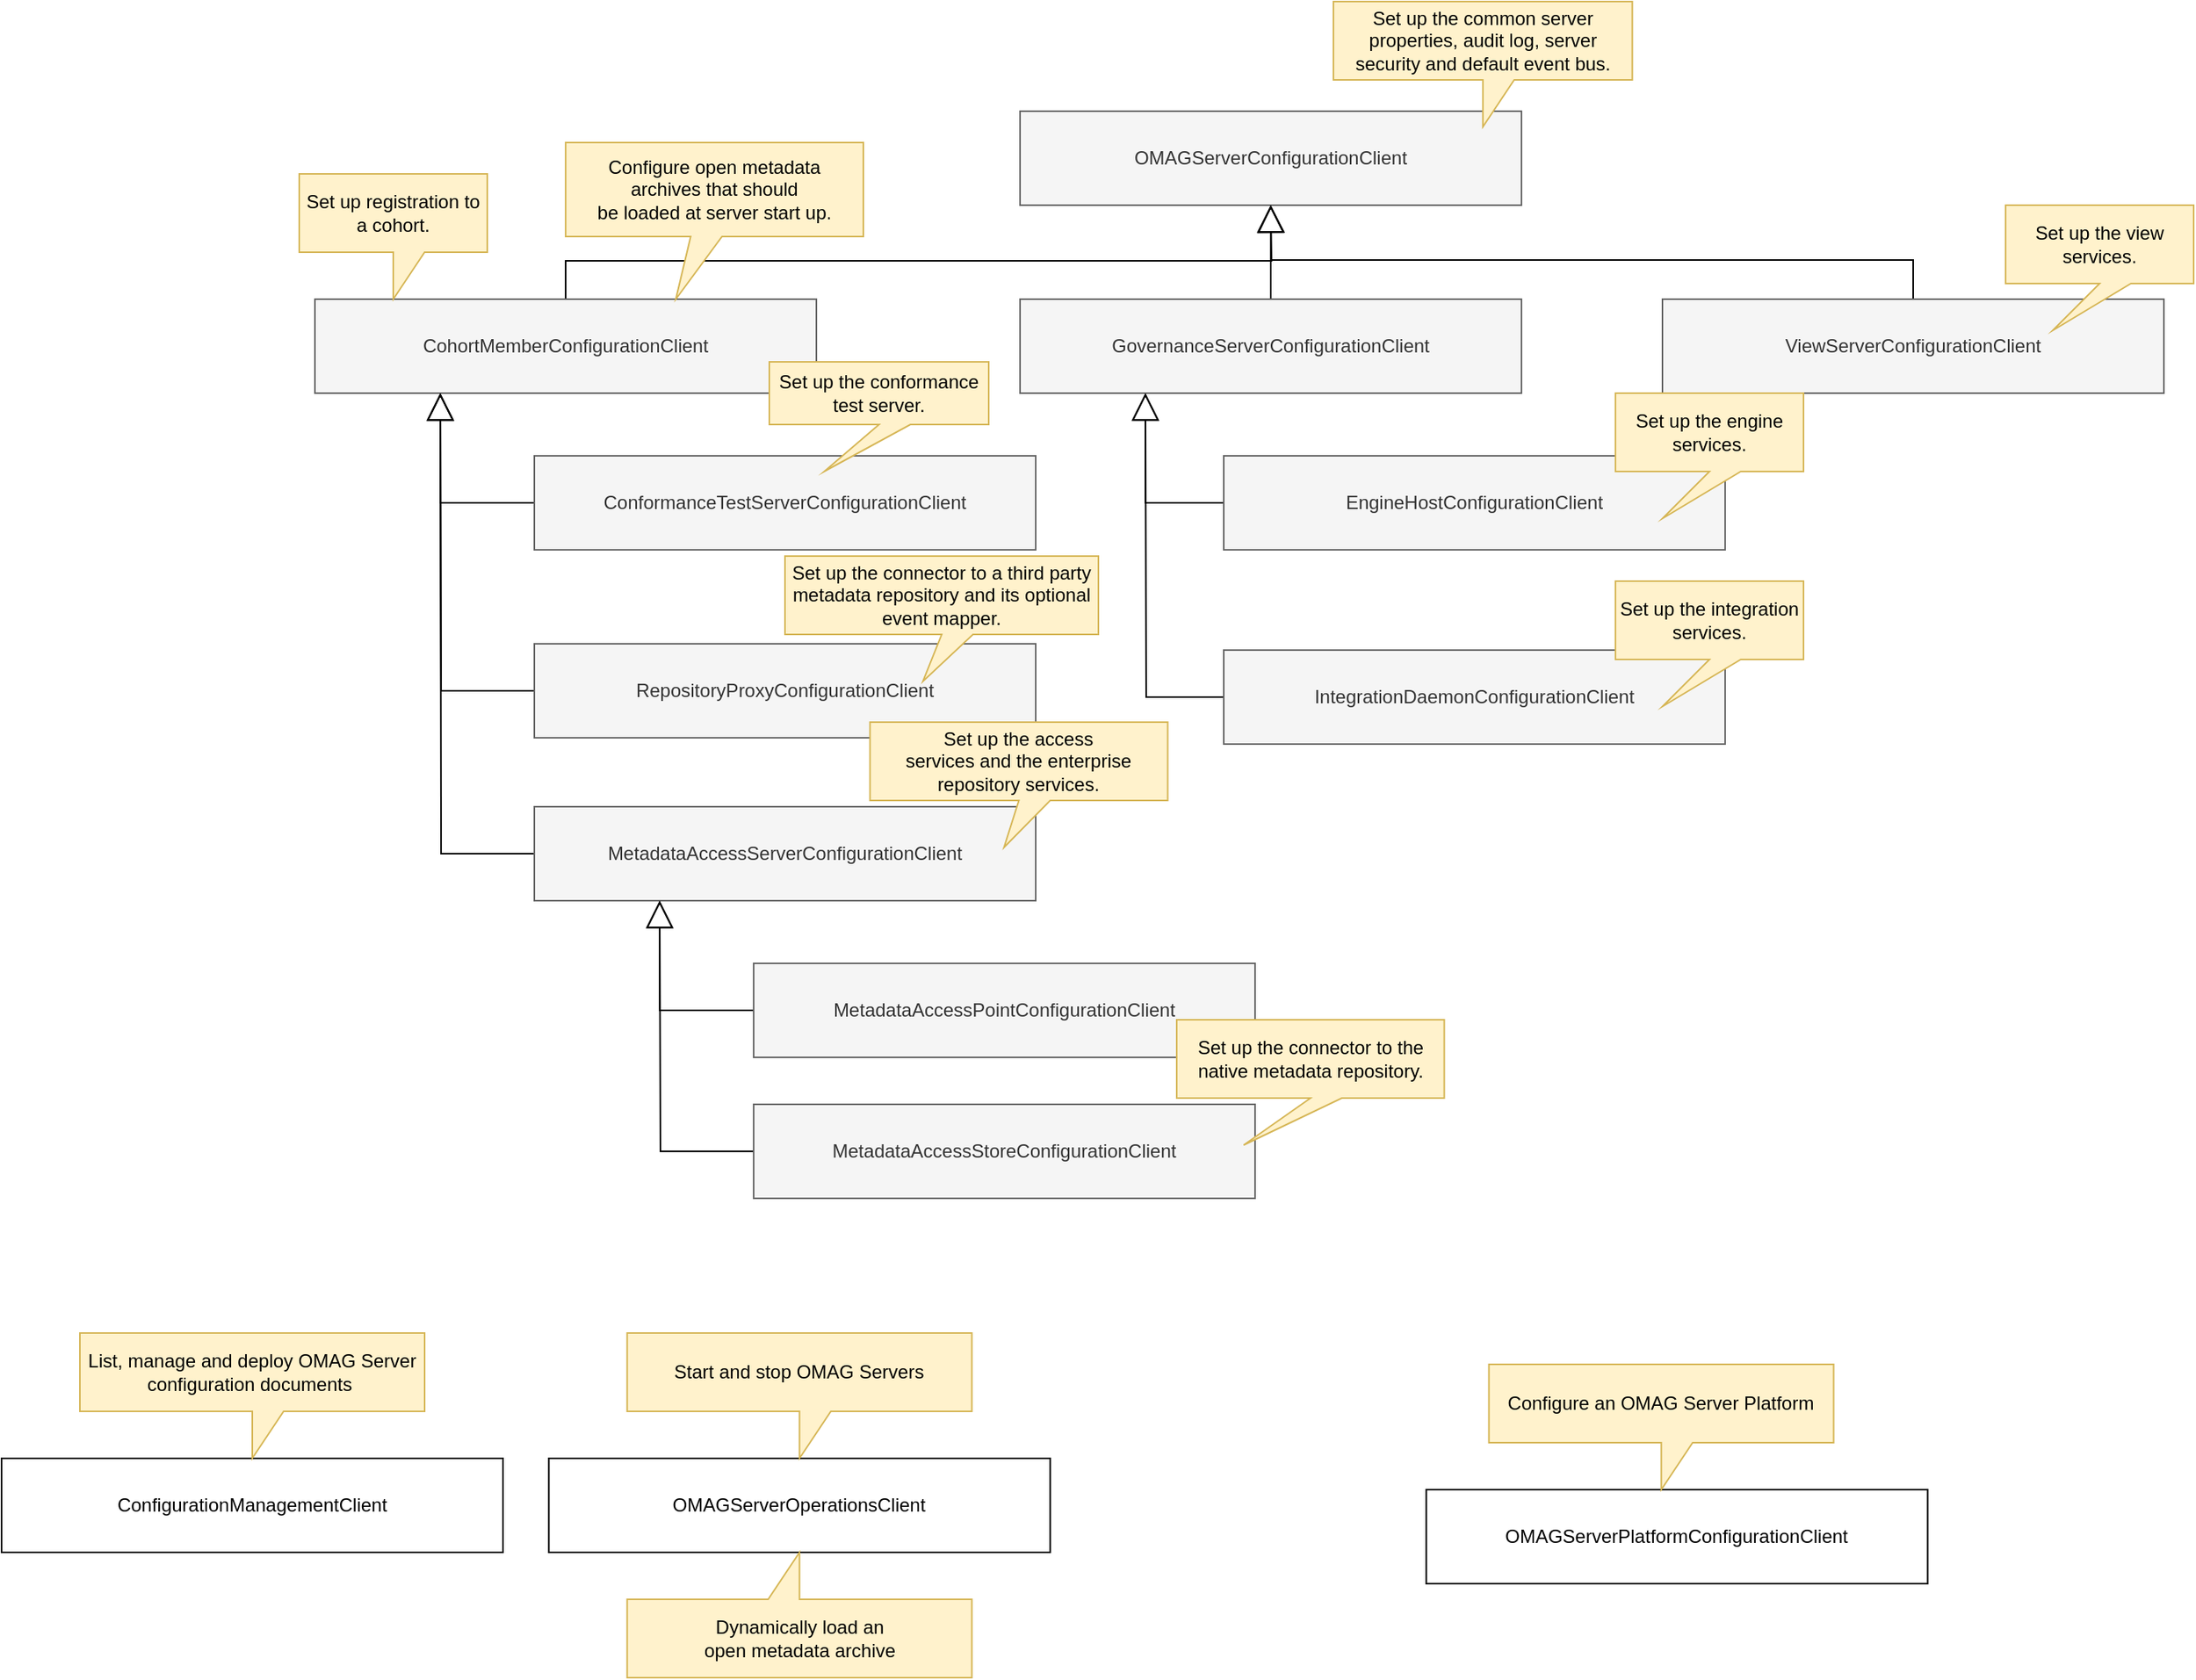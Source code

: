 <mxfile version="16.5.1" type="device"><diagram id="Rfy1JLHq46JdkOMBIz6X" name="client-hierarchy"><mxGraphModel dx="2275" dy="773" grid="1" gridSize="10" guides="1" tooltips="1" connect="1" arrows="1" fold="1" page="1" pageScale="1" pageWidth="1169" pageHeight="827" math="0" shadow="0"><root><mxCell id="0"/><mxCell id="1" parent="0"/><mxCell id="BfpHEJA0KpzBvXWRP3FS-1" value="OMAGServerConfigurationClient" style="rounded=0;whiteSpace=wrap;html=1;fillColor=#f5f5f5;fontColor=#333333;strokeColor=#666666;" parent="1" vertex="1"><mxGeometry x="540" y="100" width="320" height="60" as="geometry"/></mxCell><mxCell id="BfpHEJA0KpzBvXWRP3FS-24" style="edgeStyle=orthogonalEdgeStyle;rounded=0;orthogonalLoop=1;jettySize=auto;html=1;exitX=0;exitY=0.5;exitDx=0;exitDy=0;entryX=0.25;entryY=1;entryDx=0;entryDy=0;endArrow=block;endFill=0;endSize=15;" parent="1" source="BfpHEJA0KpzBvXWRP3FS-2" target="BfpHEJA0KpzBvXWRP3FS-3" edge="1"><mxGeometry relative="1" as="geometry"/></mxCell><mxCell id="BfpHEJA0KpzBvXWRP3FS-2" value="ConformanceTestServerConfigurationClient" style="rounded=0;whiteSpace=wrap;html=1;fillColor=#f5f5f5;fontColor=#333333;strokeColor=#666666;" parent="1" vertex="1"><mxGeometry x="230" y="320" width="320" height="60" as="geometry"/></mxCell><mxCell id="BfpHEJA0KpzBvXWRP3FS-17" style="edgeStyle=orthogonalEdgeStyle;rounded=0;orthogonalLoop=1;jettySize=auto;html=1;exitX=0.5;exitY=0;exitDx=0;exitDy=0;endArrow=block;endFill=0;endSize=15;" parent="1" source="BfpHEJA0KpzBvXWRP3FS-3" edge="1"><mxGeometry relative="1" as="geometry"><mxPoint x="700" y="160" as="targetPoint"/></mxGeometry></mxCell><mxCell id="BfpHEJA0KpzBvXWRP3FS-3" value="CohortMemberConfigurationClient" style="rounded=0;whiteSpace=wrap;html=1;fillColor=#f5f5f5;fontColor=#333333;strokeColor=#666666;" parent="1" vertex="1"><mxGeometry x="90" y="220" width="320" height="60" as="geometry"/></mxCell><mxCell id="BfpHEJA0KpzBvXWRP3FS-4" value="ConfigurationManagementClient" style="rounded=0;whiteSpace=wrap;html=1;" parent="1" vertex="1"><mxGeometry x="-110" y="960" width="320" height="60" as="geometry"/></mxCell><mxCell id="BfpHEJA0KpzBvXWRP3FS-21" style="edgeStyle=orthogonalEdgeStyle;rounded=0;orthogonalLoop=1;jettySize=auto;html=1;exitX=0;exitY=0.5;exitDx=0;exitDy=0;entryX=0.25;entryY=1;entryDx=0;entryDy=0;endArrow=block;endFill=0;endSize=15;" parent="1" source="BfpHEJA0KpzBvXWRP3FS-5" target="BfpHEJA0KpzBvXWRP3FS-6" edge="1"><mxGeometry relative="1" as="geometry"/></mxCell><mxCell id="BfpHEJA0KpzBvXWRP3FS-5" value="EngineHostConfigurationClient" style="rounded=0;whiteSpace=wrap;html=1;fillColor=#f5f5f5;fontColor=#333333;strokeColor=#666666;" parent="1" vertex="1"><mxGeometry x="670" y="320" width="320" height="60" as="geometry"/></mxCell><mxCell id="BfpHEJA0KpzBvXWRP3FS-15" style="edgeStyle=orthogonalEdgeStyle;rounded=0;orthogonalLoop=1;jettySize=auto;html=1;endArrow=block;endFill=0;endSize=15;" parent="1" source="BfpHEJA0KpzBvXWRP3FS-6" target="BfpHEJA0KpzBvXWRP3FS-1" edge="1"><mxGeometry relative="1" as="geometry"/></mxCell><mxCell id="BfpHEJA0KpzBvXWRP3FS-6" value="GovernanceServerConfigurationClient" style="rounded=0;whiteSpace=wrap;html=1;fillColor=#f5f5f5;fontColor=#333333;strokeColor=#666666;" parent="1" vertex="1"><mxGeometry x="540" y="220" width="320" height="60" as="geometry"/></mxCell><mxCell id="BfpHEJA0KpzBvXWRP3FS-22" style="edgeStyle=orthogonalEdgeStyle;rounded=0;orthogonalLoop=1;jettySize=auto;html=1;exitX=0;exitY=0.5;exitDx=0;exitDy=0;endArrow=block;endFill=0;endSize=15;" parent="1" source="BfpHEJA0KpzBvXWRP3FS-7" edge="1"><mxGeometry relative="1" as="geometry"><mxPoint x="620" y="280" as="targetPoint"/></mxGeometry></mxCell><mxCell id="BfpHEJA0KpzBvXWRP3FS-7" value="IntegrationDaemonConfigurationClient" style="rounded=0;whiteSpace=wrap;html=1;fillColor=#f5f5f5;fontColor=#333333;strokeColor=#666666;" parent="1" vertex="1"><mxGeometry x="670" y="444" width="320" height="60" as="geometry"/></mxCell><mxCell id="BfpHEJA0KpzBvXWRP3FS-26" style="edgeStyle=orthogonalEdgeStyle;rounded=0;orthogonalLoop=1;jettySize=auto;html=1;exitX=0;exitY=0.5;exitDx=0;exitDy=0;endArrow=block;endFill=0;endSize=15;" parent="1" source="BfpHEJA0KpzBvXWRP3FS-8" edge="1"><mxGeometry relative="1" as="geometry"><mxPoint x="170" y="280" as="targetPoint"/></mxGeometry></mxCell><mxCell id="BfpHEJA0KpzBvXWRP3FS-8" value="MetadataAccessServerConfigurationClient" style="rounded=0;whiteSpace=wrap;html=1;fillColor=#f5f5f5;fontColor=#333333;strokeColor=#666666;" parent="1" vertex="1"><mxGeometry x="230" y="544" width="320" height="60" as="geometry"/></mxCell><mxCell id="BfpHEJA0KpzBvXWRP3FS-29" style="edgeStyle=orthogonalEdgeStyle;rounded=0;orthogonalLoop=1;jettySize=auto;html=1;exitX=0;exitY=0.5;exitDx=0;exitDy=0;entryX=0.25;entryY=1;entryDx=0;entryDy=0;endArrow=block;endFill=0;endSize=15;" parent="1" source="BfpHEJA0KpzBvXWRP3FS-9" target="BfpHEJA0KpzBvXWRP3FS-8" edge="1"><mxGeometry relative="1" as="geometry"/></mxCell><mxCell id="BfpHEJA0KpzBvXWRP3FS-9" value="MetadataAccessPointConfigurationClient" style="rounded=0;whiteSpace=wrap;html=1;fillColor=#f5f5f5;fontColor=#333333;strokeColor=#666666;" parent="1" vertex="1"><mxGeometry x="370" y="644" width="320" height="60" as="geometry"/></mxCell><mxCell id="BfpHEJA0KpzBvXWRP3FS-30" style="edgeStyle=orthogonalEdgeStyle;rounded=0;orthogonalLoop=1;jettySize=auto;html=1;exitX=0;exitY=0.5;exitDx=0;exitDy=0;endArrow=block;endFill=0;endSize=15;" parent="1" source="BfpHEJA0KpzBvXWRP3FS-10" edge="1"><mxGeometry relative="1" as="geometry"><mxPoint x="310" y="604" as="targetPoint"/></mxGeometry></mxCell><mxCell id="BfpHEJA0KpzBvXWRP3FS-10" value="MetadataAccessStoreConfigurationClient" style="rounded=0;whiteSpace=wrap;html=1;fillColor=#f5f5f5;fontColor=#333333;strokeColor=#666666;" parent="1" vertex="1"><mxGeometry x="370" y="734" width="320" height="60" as="geometry"/></mxCell><mxCell id="BfpHEJA0KpzBvXWRP3FS-11" value="OMAGServerOperationsClient" style="rounded=0;whiteSpace=wrap;html=1;" parent="1" vertex="1"><mxGeometry x="239.25" y="960" width="320" height="60" as="geometry"/></mxCell><mxCell id="BfpHEJA0KpzBvXWRP3FS-12" value="OMAGServerPlatformConfigurationClient" style="rounded=0;whiteSpace=wrap;html=1;" parent="1" vertex="1"><mxGeometry x="799.25" y="980" width="320" height="60" as="geometry"/></mxCell><mxCell id="BfpHEJA0KpzBvXWRP3FS-25" style="edgeStyle=orthogonalEdgeStyle;rounded=0;orthogonalLoop=1;jettySize=auto;html=1;exitX=0;exitY=0.5;exitDx=0;exitDy=0;endArrow=block;endFill=0;endSize=15;" parent="1" source="BfpHEJA0KpzBvXWRP3FS-13" edge="1"><mxGeometry relative="1" as="geometry"><mxPoint x="170" y="280" as="targetPoint"/></mxGeometry></mxCell><mxCell id="BfpHEJA0KpzBvXWRP3FS-13" value="RepositoryProxyConfigurationClient" style="rounded=0;whiteSpace=wrap;html=1;fillColor=#f5f5f5;fontColor=#333333;strokeColor=#666666;" parent="1" vertex="1"><mxGeometry x="230" y="440" width="320" height="60" as="geometry"/></mxCell><mxCell id="BfpHEJA0KpzBvXWRP3FS-19" style="edgeStyle=orthogonalEdgeStyle;rounded=0;orthogonalLoop=1;jettySize=auto;html=1;exitX=0.5;exitY=0;exitDx=0;exitDy=0;endArrow=block;endFill=0;endSize=15;" parent="1" source="BfpHEJA0KpzBvXWRP3FS-14" target="BfpHEJA0KpzBvXWRP3FS-1" edge="1"><mxGeometry relative="1" as="geometry"/></mxCell><mxCell id="BfpHEJA0KpzBvXWRP3FS-14" value="ViewServerConfigurationClient" style="rounded=0;whiteSpace=wrap;html=1;fillColor=#f5f5f5;fontColor=#333333;strokeColor=#666666;" parent="1" vertex="1"><mxGeometry x="950" y="220" width="320" height="60" as="geometry"/></mxCell><mxCell id="BfpHEJA0KpzBvXWRP3FS-31" value="Set up registration to a cohort." style="shape=callout;whiteSpace=wrap;html=1;perimeter=calloutPerimeter;fillColor=#fff2cc;strokeColor=#d6b656;" parent="1" vertex="1"><mxGeometry x="80" y="140" width="120" height="80" as="geometry"/></mxCell><mxCell id="4TbkVLzuT9EznaVOpejc-7" value="Start and stop OMAG Servers" style="shape=callout;whiteSpace=wrap;html=1;perimeter=calloutPerimeter;fillColor=#fff2cc;strokeColor=#d6b656;" vertex="1" parent="1"><mxGeometry x="289.25" y="880" width="220" height="80" as="geometry"/></mxCell><mxCell id="4TbkVLzuT9EznaVOpejc-8" value="" style="shape=callout;whiteSpace=wrap;html=1;perimeter=calloutPerimeter;fillColor=#fff2cc;strokeColor=#d6b656;rotation=-180;" vertex="1" parent="1"><mxGeometry x="289.25" y="1020" width="220" height="80" as="geometry"/></mxCell><mxCell id="4TbkVLzuT9EznaVOpejc-9" value="Dynamically load an&lt;br&gt;open metadata archive" style="text;html=1;align=center;verticalAlign=middle;resizable=0;points=[];autosize=1;strokeColor=none;fillColor=none;" vertex="1" parent="1"><mxGeometry x="329.25" y="1060" width="140" height="30" as="geometry"/></mxCell><mxCell id="4TbkVLzuT9EznaVOpejc-10" value="List, manage and deploy OMAG Server&lt;br&gt;configuration documents&amp;nbsp;" style="shape=callout;whiteSpace=wrap;html=1;perimeter=calloutPerimeter;fillColor=#fff2cc;strokeColor=#d6b656;" vertex="1" parent="1"><mxGeometry x="-60" y="880" width="220" height="80" as="geometry"/></mxCell><mxCell id="4TbkVLzuT9EznaVOpejc-11" value="Configure an OMAG Server Platform" style="shape=callout;whiteSpace=wrap;html=1;perimeter=calloutPerimeter;fillColor=#fff2cc;strokeColor=#d6b656;" vertex="1" parent="1"><mxGeometry x="839.25" y="900" width="220" height="80" as="geometry"/></mxCell><mxCell id="4TbkVLzuT9EznaVOpejc-12" value="Set up the conformance test server." style="shape=callout;whiteSpace=wrap;html=1;perimeter=calloutPerimeter;fillColor=#fff2cc;strokeColor=#d6b656;position2=0.25;" vertex="1" parent="1"><mxGeometry x="380" y="260" width="140" height="70" as="geometry"/></mxCell><mxCell id="4TbkVLzuT9EznaVOpejc-13" value="Set up the connector to a third party metadata repository and its optional event mapper." style="shape=callout;whiteSpace=wrap;html=1;perimeter=calloutPerimeter;fillColor=#fff2cc;strokeColor=#d6b656;position2=0.44;" vertex="1" parent="1"><mxGeometry x="390" y="384" width="200" height="80" as="geometry"/></mxCell><mxCell id="4TbkVLzuT9EznaVOpejc-14" value="Set up the access&lt;br&gt;services and the enterprise repository services." style="shape=callout;whiteSpace=wrap;html=1;perimeter=calloutPerimeter;fillColor=#fff2cc;strokeColor=#d6b656;position2=0.45;" vertex="1" parent="1"><mxGeometry x="444.25" y="490" width="190" height="80" as="geometry"/></mxCell><mxCell id="4TbkVLzuT9EznaVOpejc-15" value="Set up the engine&lt;br&gt;services." style="shape=callout;whiteSpace=wrap;html=1;perimeter=calloutPerimeter;fillColor=#fff2cc;strokeColor=#d6b656;position2=0.25;" vertex="1" parent="1"><mxGeometry x="920" y="280" width="120" height="80" as="geometry"/></mxCell><mxCell id="4TbkVLzuT9EznaVOpejc-16" value="Set up the integration&lt;br&gt;services." style="shape=callout;whiteSpace=wrap;html=1;perimeter=calloutPerimeter;fillColor=#fff2cc;strokeColor=#d6b656;position2=0.25;" vertex="1" parent="1"><mxGeometry x="920" y="400" width="120" height="80" as="geometry"/></mxCell><mxCell id="4TbkVLzuT9EznaVOpejc-17" value="Set up the view&lt;br&gt;services." style="shape=callout;whiteSpace=wrap;html=1;perimeter=calloutPerimeter;fillColor=#fff2cc;strokeColor=#d6b656;position2=0.25;" vertex="1" parent="1"><mxGeometry x="1169" y="160" width="120" height="80" as="geometry"/></mxCell><mxCell id="4TbkVLzuT9EznaVOpejc-18" value="Set up the connector to the native metadata repository." style="shape=callout;whiteSpace=wrap;html=1;perimeter=calloutPerimeter;fillColor=#fff2cc;strokeColor=#d6b656;position2=0.25;" vertex="1" parent="1"><mxGeometry x="640" y="680" width="170.75" height="80" as="geometry"/></mxCell><mxCell id="4TbkVLzuT9EznaVOpejc-19" value="Set up the common server properties, audit log, server security and default event bus." style="shape=callout;whiteSpace=wrap;html=1;perimeter=calloutPerimeter;fillColor=#fff2cc;strokeColor=#d6b656;" vertex="1" parent="1"><mxGeometry x="740" y="30" width="190.75" height="80" as="geometry"/></mxCell><mxCell id="4TbkVLzuT9EznaVOpejc-20" value="&lt;span&gt;Configure open metadata&lt;/span&gt;&lt;br&gt;&lt;span&gt;archives that should&lt;/span&gt;&lt;br&gt;&lt;span&gt;be loaded at server start up.&lt;/span&gt;" style="shape=callout;whiteSpace=wrap;html=1;perimeter=calloutPerimeter;fillColor=#fff2cc;strokeColor=#d6b656;position2=0.37;base=20;size=40;position=0.42;" vertex="1" parent="1"><mxGeometry x="250" y="120" width="190" height="100" as="geometry"/></mxCell></root></mxGraphModel></diagram></mxfile>